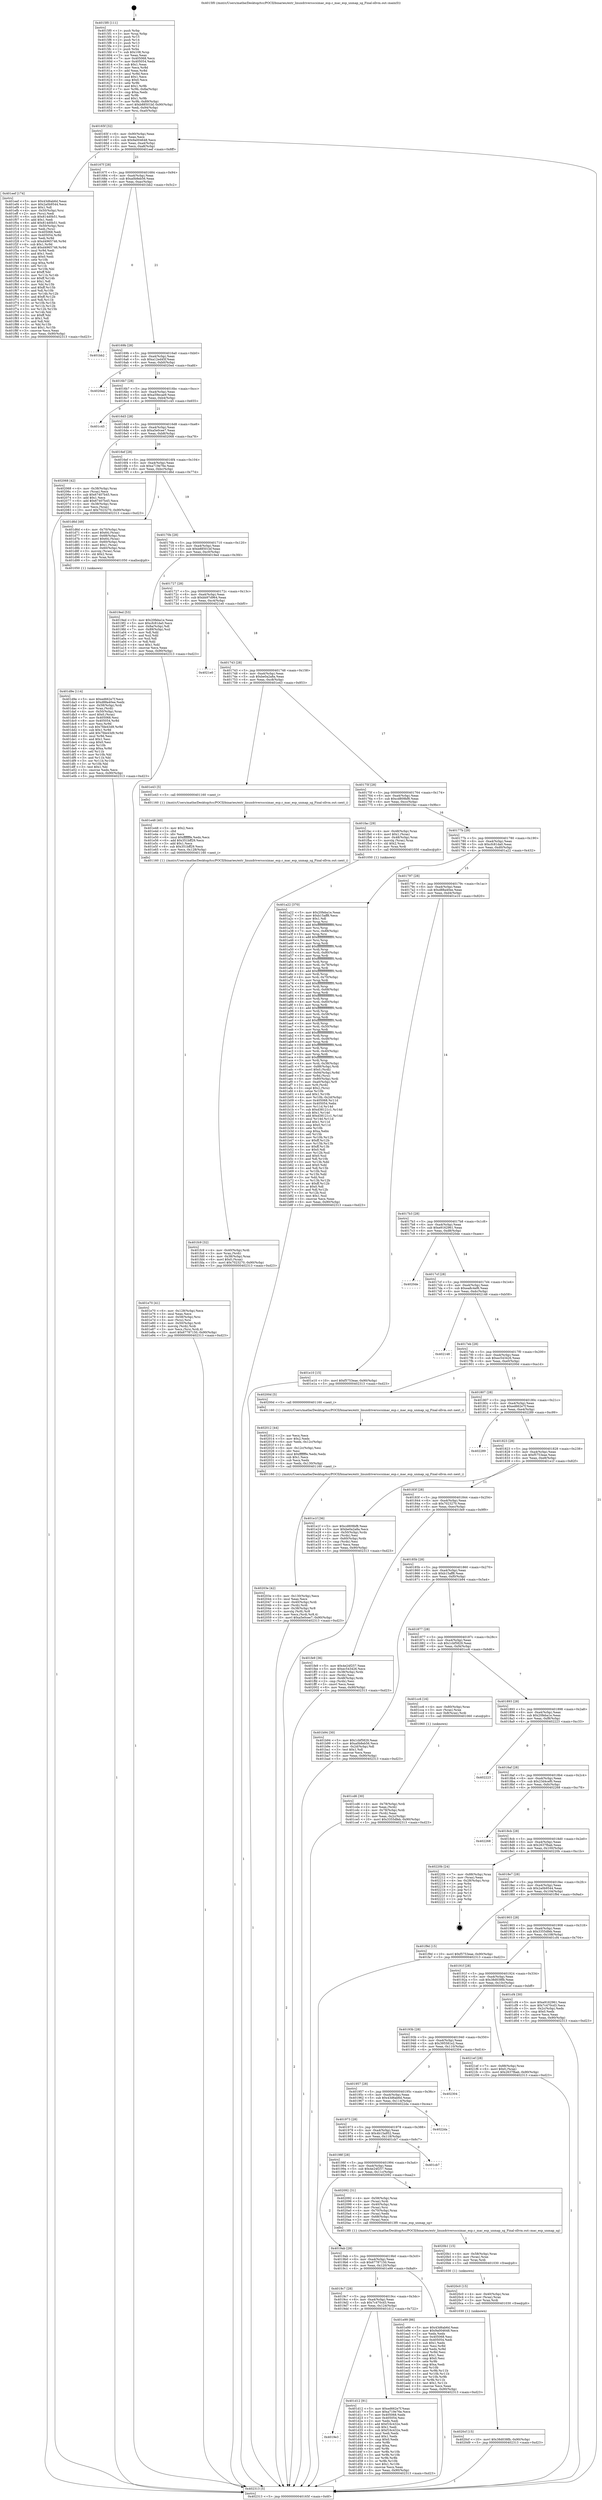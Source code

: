 digraph "0x4015f0" {
  label = "0x4015f0 (/mnt/c/Users/mathe/Desktop/tcc/POCII/binaries/extr_linuxdriversscsimac_esp.c_mac_esp_unmap_sg_Final-ollvm.out::main(0))"
  labelloc = "t"
  node[shape=record]

  Entry [label="",width=0.3,height=0.3,shape=circle,fillcolor=black,style=filled]
  "0x40165f" [label="{
     0x40165f [32]\l
     | [instrs]\l
     &nbsp;&nbsp;0x40165f \<+6\>: mov -0x90(%rbp),%eax\l
     &nbsp;&nbsp;0x401665 \<+2\>: mov %eax,%ecx\l
     &nbsp;&nbsp;0x401667 \<+6\>: sub $0x9a004648,%ecx\l
     &nbsp;&nbsp;0x40166d \<+6\>: mov %eax,-0xa4(%rbp)\l
     &nbsp;&nbsp;0x401673 \<+6\>: mov %ecx,-0xa8(%rbp)\l
     &nbsp;&nbsp;0x401679 \<+6\>: je 0000000000401eef \<main+0x8ff\>\l
  }"]
  "0x401eef" [label="{
     0x401eef [174]\l
     | [instrs]\l
     &nbsp;&nbsp;0x401eef \<+5\>: mov $0x43d6ab6d,%eax\l
     &nbsp;&nbsp;0x401ef4 \<+5\>: mov $0x2a0b9544,%ecx\l
     &nbsp;&nbsp;0x401ef9 \<+2\>: mov $0x1,%dl\l
     &nbsp;&nbsp;0x401efb \<+4\>: mov -0x50(%rbp),%rsi\l
     &nbsp;&nbsp;0x401eff \<+2\>: mov (%rsi),%edi\l
     &nbsp;&nbsp;0x401f01 \<+6\>: sub $0x814d0b51,%edi\l
     &nbsp;&nbsp;0x401f07 \<+3\>: add $0x1,%edi\l
     &nbsp;&nbsp;0x401f0a \<+6\>: add $0x814d0b51,%edi\l
     &nbsp;&nbsp;0x401f10 \<+4\>: mov -0x50(%rbp),%rsi\l
     &nbsp;&nbsp;0x401f14 \<+2\>: mov %edi,(%rsi)\l
     &nbsp;&nbsp;0x401f16 \<+7\>: mov 0x405068,%edi\l
     &nbsp;&nbsp;0x401f1d \<+8\>: mov 0x405054,%r8d\l
     &nbsp;&nbsp;0x401f25 \<+3\>: mov %edi,%r9d\l
     &nbsp;&nbsp;0x401f28 \<+7\>: sub $0xd4965746,%r9d\l
     &nbsp;&nbsp;0x401f2f \<+4\>: sub $0x1,%r9d\l
     &nbsp;&nbsp;0x401f33 \<+7\>: add $0xd4965746,%r9d\l
     &nbsp;&nbsp;0x401f3a \<+4\>: imul %r9d,%edi\l
     &nbsp;&nbsp;0x401f3e \<+3\>: and $0x1,%edi\l
     &nbsp;&nbsp;0x401f41 \<+3\>: cmp $0x0,%edi\l
     &nbsp;&nbsp;0x401f44 \<+4\>: sete %r10b\l
     &nbsp;&nbsp;0x401f48 \<+4\>: cmp $0xa,%r8d\l
     &nbsp;&nbsp;0x401f4c \<+4\>: setl %r11b\l
     &nbsp;&nbsp;0x401f50 \<+3\>: mov %r10b,%bl\l
     &nbsp;&nbsp;0x401f53 \<+3\>: xor $0xff,%bl\l
     &nbsp;&nbsp;0x401f56 \<+3\>: mov %r11b,%r14b\l
     &nbsp;&nbsp;0x401f59 \<+4\>: xor $0xff,%r14b\l
     &nbsp;&nbsp;0x401f5d \<+3\>: xor $0x1,%dl\l
     &nbsp;&nbsp;0x401f60 \<+3\>: mov %bl,%r15b\l
     &nbsp;&nbsp;0x401f63 \<+4\>: and $0xff,%r15b\l
     &nbsp;&nbsp;0x401f67 \<+3\>: and %dl,%r10b\l
     &nbsp;&nbsp;0x401f6a \<+3\>: mov %r14b,%r12b\l
     &nbsp;&nbsp;0x401f6d \<+4\>: and $0xff,%r12b\l
     &nbsp;&nbsp;0x401f71 \<+3\>: and %dl,%r11b\l
     &nbsp;&nbsp;0x401f74 \<+3\>: or %r10b,%r15b\l
     &nbsp;&nbsp;0x401f77 \<+3\>: or %r11b,%r12b\l
     &nbsp;&nbsp;0x401f7a \<+3\>: xor %r12b,%r15b\l
     &nbsp;&nbsp;0x401f7d \<+3\>: or %r14b,%bl\l
     &nbsp;&nbsp;0x401f80 \<+3\>: xor $0xff,%bl\l
     &nbsp;&nbsp;0x401f83 \<+3\>: or $0x1,%dl\l
     &nbsp;&nbsp;0x401f86 \<+2\>: and %dl,%bl\l
     &nbsp;&nbsp;0x401f88 \<+3\>: or %bl,%r15b\l
     &nbsp;&nbsp;0x401f8b \<+4\>: test $0x1,%r15b\l
     &nbsp;&nbsp;0x401f8f \<+3\>: cmovne %ecx,%eax\l
     &nbsp;&nbsp;0x401f92 \<+6\>: mov %eax,-0x90(%rbp)\l
     &nbsp;&nbsp;0x401f98 \<+5\>: jmp 0000000000402313 \<main+0xd23\>\l
  }"]
  "0x40167f" [label="{
     0x40167f [28]\l
     | [instrs]\l
     &nbsp;&nbsp;0x40167f \<+5\>: jmp 0000000000401684 \<main+0x94\>\l
     &nbsp;&nbsp;0x401684 \<+6\>: mov -0xa4(%rbp),%eax\l
     &nbsp;&nbsp;0x40168a \<+5\>: sub $0xa0b8eb56,%eax\l
     &nbsp;&nbsp;0x40168f \<+6\>: mov %eax,-0xac(%rbp)\l
     &nbsp;&nbsp;0x401695 \<+6\>: je 0000000000401bb2 \<main+0x5c2\>\l
  }"]
  Exit [label="",width=0.3,height=0.3,shape=circle,fillcolor=black,style=filled,peripheries=2]
  "0x401bb2" [label="{
     0x401bb2\l
  }", style=dashed]
  "0x40169b" [label="{
     0x40169b [28]\l
     | [instrs]\l
     &nbsp;&nbsp;0x40169b \<+5\>: jmp 00000000004016a0 \<main+0xb0\>\l
     &nbsp;&nbsp;0x4016a0 \<+6\>: mov -0xa4(%rbp),%eax\l
     &nbsp;&nbsp;0x4016a6 \<+5\>: sub $0xa12ed45f,%eax\l
     &nbsp;&nbsp;0x4016ab \<+6\>: mov %eax,-0xb0(%rbp)\l
     &nbsp;&nbsp;0x4016b1 \<+6\>: je 00000000004020ed \<main+0xafd\>\l
  }"]
  "0x4020cf" [label="{
     0x4020cf [15]\l
     | [instrs]\l
     &nbsp;&nbsp;0x4020cf \<+10\>: movl $0x38d038fb,-0x90(%rbp)\l
     &nbsp;&nbsp;0x4020d9 \<+5\>: jmp 0000000000402313 \<main+0xd23\>\l
  }"]
  "0x4020ed" [label="{
     0x4020ed\l
  }", style=dashed]
  "0x4016b7" [label="{
     0x4016b7 [28]\l
     | [instrs]\l
     &nbsp;&nbsp;0x4016b7 \<+5\>: jmp 00000000004016bc \<main+0xcc\>\l
     &nbsp;&nbsp;0x4016bc \<+6\>: mov -0xa4(%rbp),%eax\l
     &nbsp;&nbsp;0x4016c2 \<+5\>: sub $0xa59ecae9,%eax\l
     &nbsp;&nbsp;0x4016c7 \<+6\>: mov %eax,-0xb4(%rbp)\l
     &nbsp;&nbsp;0x4016cd \<+6\>: je 0000000000401c45 \<main+0x655\>\l
  }"]
  "0x4020c0" [label="{
     0x4020c0 [15]\l
     | [instrs]\l
     &nbsp;&nbsp;0x4020c0 \<+4\>: mov -0x40(%rbp),%rax\l
     &nbsp;&nbsp;0x4020c4 \<+3\>: mov (%rax),%rax\l
     &nbsp;&nbsp;0x4020c7 \<+3\>: mov %rax,%rdi\l
     &nbsp;&nbsp;0x4020ca \<+5\>: call 0000000000401030 \<free@plt\>\l
     | [calls]\l
     &nbsp;&nbsp;0x401030 \{1\} (unknown)\l
  }"]
  "0x401c45" [label="{
     0x401c45\l
  }", style=dashed]
  "0x4016d3" [label="{
     0x4016d3 [28]\l
     | [instrs]\l
     &nbsp;&nbsp;0x4016d3 \<+5\>: jmp 00000000004016d8 \<main+0xe8\>\l
     &nbsp;&nbsp;0x4016d8 \<+6\>: mov -0xa4(%rbp),%eax\l
     &nbsp;&nbsp;0x4016de \<+5\>: sub $0xa5e0cee7,%eax\l
     &nbsp;&nbsp;0x4016e3 \<+6\>: mov %eax,-0xb8(%rbp)\l
     &nbsp;&nbsp;0x4016e9 \<+6\>: je 0000000000402068 \<main+0xa78\>\l
  }"]
  "0x4020b1" [label="{
     0x4020b1 [15]\l
     | [instrs]\l
     &nbsp;&nbsp;0x4020b1 \<+4\>: mov -0x58(%rbp),%rax\l
     &nbsp;&nbsp;0x4020b5 \<+3\>: mov (%rax),%rax\l
     &nbsp;&nbsp;0x4020b8 \<+3\>: mov %rax,%rdi\l
     &nbsp;&nbsp;0x4020bb \<+5\>: call 0000000000401030 \<free@plt\>\l
     | [calls]\l
     &nbsp;&nbsp;0x401030 \{1\} (unknown)\l
  }"]
  "0x402068" [label="{
     0x402068 [42]\l
     | [instrs]\l
     &nbsp;&nbsp;0x402068 \<+4\>: mov -0x38(%rbp),%rax\l
     &nbsp;&nbsp;0x40206c \<+2\>: mov (%rax),%ecx\l
     &nbsp;&nbsp;0x40206e \<+6\>: sub $0x67407b45,%ecx\l
     &nbsp;&nbsp;0x402074 \<+3\>: add $0x1,%ecx\l
     &nbsp;&nbsp;0x402077 \<+6\>: add $0x67407b45,%ecx\l
     &nbsp;&nbsp;0x40207d \<+4\>: mov -0x38(%rbp),%rax\l
     &nbsp;&nbsp;0x402081 \<+2\>: mov %ecx,(%rax)\l
     &nbsp;&nbsp;0x402083 \<+10\>: movl $0x7023270,-0x90(%rbp)\l
     &nbsp;&nbsp;0x40208d \<+5\>: jmp 0000000000402313 \<main+0xd23\>\l
  }"]
  "0x4016ef" [label="{
     0x4016ef [28]\l
     | [instrs]\l
     &nbsp;&nbsp;0x4016ef \<+5\>: jmp 00000000004016f4 \<main+0x104\>\l
     &nbsp;&nbsp;0x4016f4 \<+6\>: mov -0xa4(%rbp),%eax\l
     &nbsp;&nbsp;0x4016fa \<+5\>: sub $0xa719e76e,%eax\l
     &nbsp;&nbsp;0x4016ff \<+6\>: mov %eax,-0xbc(%rbp)\l
     &nbsp;&nbsp;0x401705 \<+6\>: je 0000000000401d6d \<main+0x77d\>\l
  }"]
  "0x40203e" [label="{
     0x40203e [42]\l
     | [instrs]\l
     &nbsp;&nbsp;0x40203e \<+6\>: mov -0x130(%rbp),%ecx\l
     &nbsp;&nbsp;0x402044 \<+3\>: imul %eax,%ecx\l
     &nbsp;&nbsp;0x402047 \<+4\>: mov -0x40(%rbp),%rdi\l
     &nbsp;&nbsp;0x40204b \<+3\>: mov (%rdi),%rdi\l
     &nbsp;&nbsp;0x40204e \<+4\>: mov -0x38(%rbp),%r8\l
     &nbsp;&nbsp;0x402052 \<+3\>: movslq (%r8),%r8\l
     &nbsp;&nbsp;0x402055 \<+4\>: mov %ecx,(%rdi,%r8,4)\l
     &nbsp;&nbsp;0x402059 \<+10\>: movl $0xa5e0cee7,-0x90(%rbp)\l
     &nbsp;&nbsp;0x402063 \<+5\>: jmp 0000000000402313 \<main+0xd23\>\l
  }"]
  "0x401d6d" [label="{
     0x401d6d [49]\l
     | [instrs]\l
     &nbsp;&nbsp;0x401d6d \<+4\>: mov -0x70(%rbp),%rax\l
     &nbsp;&nbsp;0x401d71 \<+6\>: movl $0x64,(%rax)\l
     &nbsp;&nbsp;0x401d77 \<+4\>: mov -0x68(%rbp),%rax\l
     &nbsp;&nbsp;0x401d7b \<+6\>: movl $0x64,(%rax)\l
     &nbsp;&nbsp;0x401d81 \<+4\>: mov -0x60(%rbp),%rax\l
     &nbsp;&nbsp;0x401d85 \<+6\>: movl $0x1,(%rax)\l
     &nbsp;&nbsp;0x401d8b \<+4\>: mov -0x60(%rbp),%rax\l
     &nbsp;&nbsp;0x401d8f \<+3\>: movslq (%rax),%rax\l
     &nbsp;&nbsp;0x401d92 \<+4\>: shl $0x2,%rax\l
     &nbsp;&nbsp;0x401d96 \<+3\>: mov %rax,%rdi\l
     &nbsp;&nbsp;0x401d99 \<+5\>: call 0000000000401050 \<malloc@plt\>\l
     | [calls]\l
     &nbsp;&nbsp;0x401050 \{1\} (unknown)\l
  }"]
  "0x40170b" [label="{
     0x40170b [28]\l
     | [instrs]\l
     &nbsp;&nbsp;0x40170b \<+5\>: jmp 0000000000401710 \<main+0x120\>\l
     &nbsp;&nbsp;0x401710 \<+6\>: mov -0xa4(%rbp),%eax\l
     &nbsp;&nbsp;0x401716 \<+5\>: sub $0xb88501bf,%eax\l
     &nbsp;&nbsp;0x40171b \<+6\>: mov %eax,-0xc0(%rbp)\l
     &nbsp;&nbsp;0x401721 \<+6\>: je 00000000004019ed \<main+0x3fd\>\l
  }"]
  "0x402012" [label="{
     0x402012 [44]\l
     | [instrs]\l
     &nbsp;&nbsp;0x402012 \<+2\>: xor %ecx,%ecx\l
     &nbsp;&nbsp;0x402014 \<+5\>: mov $0x2,%edx\l
     &nbsp;&nbsp;0x402019 \<+6\>: mov %edx,-0x12c(%rbp)\l
     &nbsp;&nbsp;0x40201f \<+1\>: cltd\l
     &nbsp;&nbsp;0x402020 \<+6\>: mov -0x12c(%rbp),%esi\l
     &nbsp;&nbsp;0x402026 \<+2\>: idiv %esi\l
     &nbsp;&nbsp;0x402028 \<+6\>: imul $0xfffffffe,%edx,%edx\l
     &nbsp;&nbsp;0x40202e \<+3\>: sub $0x1,%ecx\l
     &nbsp;&nbsp;0x402031 \<+2\>: sub %ecx,%edx\l
     &nbsp;&nbsp;0x402033 \<+6\>: mov %edx,-0x130(%rbp)\l
     &nbsp;&nbsp;0x402039 \<+5\>: call 0000000000401160 \<next_i\>\l
     | [calls]\l
     &nbsp;&nbsp;0x401160 \{1\} (/mnt/c/Users/mathe/Desktop/tcc/POCII/binaries/extr_linuxdriversscsimac_esp.c_mac_esp_unmap_sg_Final-ollvm.out::next_i)\l
  }"]
  "0x4019ed" [label="{
     0x4019ed [53]\l
     | [instrs]\l
     &nbsp;&nbsp;0x4019ed \<+5\>: mov $0x20feba1e,%eax\l
     &nbsp;&nbsp;0x4019f2 \<+5\>: mov $0xcfc81da0,%ecx\l
     &nbsp;&nbsp;0x4019f7 \<+6\>: mov -0x8a(%rbp),%dl\l
     &nbsp;&nbsp;0x4019fd \<+7\>: mov -0x89(%rbp),%sil\l
     &nbsp;&nbsp;0x401a04 \<+3\>: mov %dl,%dil\l
     &nbsp;&nbsp;0x401a07 \<+3\>: and %sil,%dil\l
     &nbsp;&nbsp;0x401a0a \<+3\>: xor %sil,%dl\l
     &nbsp;&nbsp;0x401a0d \<+3\>: or %dl,%dil\l
     &nbsp;&nbsp;0x401a10 \<+4\>: test $0x1,%dil\l
     &nbsp;&nbsp;0x401a14 \<+3\>: cmovne %ecx,%eax\l
     &nbsp;&nbsp;0x401a17 \<+6\>: mov %eax,-0x90(%rbp)\l
     &nbsp;&nbsp;0x401a1d \<+5\>: jmp 0000000000402313 \<main+0xd23\>\l
  }"]
  "0x401727" [label="{
     0x401727 [28]\l
     | [instrs]\l
     &nbsp;&nbsp;0x401727 \<+5\>: jmp 000000000040172c \<main+0x13c\>\l
     &nbsp;&nbsp;0x40172c \<+6\>: mov -0xa4(%rbp),%eax\l
     &nbsp;&nbsp;0x401732 \<+5\>: sub $0xbb97d964,%eax\l
     &nbsp;&nbsp;0x401737 \<+6\>: mov %eax,-0xc4(%rbp)\l
     &nbsp;&nbsp;0x40173d \<+6\>: je 00000000004021e0 \<main+0xbf0\>\l
  }"]
  "0x402313" [label="{
     0x402313 [5]\l
     | [instrs]\l
     &nbsp;&nbsp;0x402313 \<+5\>: jmp 000000000040165f \<main+0x6f\>\l
  }"]
  "0x4015f0" [label="{
     0x4015f0 [111]\l
     | [instrs]\l
     &nbsp;&nbsp;0x4015f0 \<+1\>: push %rbp\l
     &nbsp;&nbsp;0x4015f1 \<+3\>: mov %rsp,%rbp\l
     &nbsp;&nbsp;0x4015f4 \<+2\>: push %r15\l
     &nbsp;&nbsp;0x4015f6 \<+2\>: push %r14\l
     &nbsp;&nbsp;0x4015f8 \<+2\>: push %r13\l
     &nbsp;&nbsp;0x4015fa \<+2\>: push %r12\l
     &nbsp;&nbsp;0x4015fc \<+1\>: push %rbx\l
     &nbsp;&nbsp;0x4015fd \<+7\>: sub $0x108,%rsp\l
     &nbsp;&nbsp;0x401604 \<+2\>: xor %eax,%eax\l
     &nbsp;&nbsp;0x401606 \<+7\>: mov 0x405068,%ecx\l
     &nbsp;&nbsp;0x40160d \<+7\>: mov 0x405054,%edx\l
     &nbsp;&nbsp;0x401614 \<+3\>: sub $0x1,%eax\l
     &nbsp;&nbsp;0x401617 \<+3\>: mov %ecx,%r8d\l
     &nbsp;&nbsp;0x40161a \<+3\>: add %eax,%r8d\l
     &nbsp;&nbsp;0x40161d \<+4\>: imul %r8d,%ecx\l
     &nbsp;&nbsp;0x401621 \<+3\>: and $0x1,%ecx\l
     &nbsp;&nbsp;0x401624 \<+3\>: cmp $0x0,%ecx\l
     &nbsp;&nbsp;0x401627 \<+4\>: sete %r9b\l
     &nbsp;&nbsp;0x40162b \<+4\>: and $0x1,%r9b\l
     &nbsp;&nbsp;0x40162f \<+7\>: mov %r9b,-0x8a(%rbp)\l
     &nbsp;&nbsp;0x401636 \<+3\>: cmp $0xa,%edx\l
     &nbsp;&nbsp;0x401639 \<+4\>: setl %r9b\l
     &nbsp;&nbsp;0x40163d \<+4\>: and $0x1,%r9b\l
     &nbsp;&nbsp;0x401641 \<+7\>: mov %r9b,-0x89(%rbp)\l
     &nbsp;&nbsp;0x401648 \<+10\>: movl $0xb88501bf,-0x90(%rbp)\l
     &nbsp;&nbsp;0x401652 \<+6\>: mov %edi,-0x94(%rbp)\l
     &nbsp;&nbsp;0x401658 \<+7\>: mov %rsi,-0xa0(%rbp)\l
  }"]
  "0x401fc9" [label="{
     0x401fc9 [32]\l
     | [instrs]\l
     &nbsp;&nbsp;0x401fc9 \<+4\>: mov -0x40(%rbp),%rdi\l
     &nbsp;&nbsp;0x401fcd \<+3\>: mov %rax,(%rdi)\l
     &nbsp;&nbsp;0x401fd0 \<+4\>: mov -0x38(%rbp),%rax\l
     &nbsp;&nbsp;0x401fd4 \<+6\>: movl $0x0,(%rax)\l
     &nbsp;&nbsp;0x401fda \<+10\>: movl $0x7023270,-0x90(%rbp)\l
     &nbsp;&nbsp;0x401fe4 \<+5\>: jmp 0000000000402313 \<main+0xd23\>\l
  }"]
  "0x4021e0" [label="{
     0x4021e0\l
  }", style=dashed]
  "0x401743" [label="{
     0x401743 [28]\l
     | [instrs]\l
     &nbsp;&nbsp;0x401743 \<+5\>: jmp 0000000000401748 \<main+0x158\>\l
     &nbsp;&nbsp;0x401748 \<+6\>: mov -0xa4(%rbp),%eax\l
     &nbsp;&nbsp;0x40174e \<+5\>: sub $0xbe0a2a8a,%eax\l
     &nbsp;&nbsp;0x401753 \<+6\>: mov %eax,-0xc8(%rbp)\l
     &nbsp;&nbsp;0x401759 \<+6\>: je 0000000000401e43 \<main+0x853\>\l
  }"]
  "0x401e70" [label="{
     0x401e70 [41]\l
     | [instrs]\l
     &nbsp;&nbsp;0x401e70 \<+6\>: mov -0x128(%rbp),%ecx\l
     &nbsp;&nbsp;0x401e76 \<+3\>: imul %eax,%ecx\l
     &nbsp;&nbsp;0x401e79 \<+4\>: mov -0x58(%rbp),%rsi\l
     &nbsp;&nbsp;0x401e7d \<+3\>: mov (%rsi),%rsi\l
     &nbsp;&nbsp;0x401e80 \<+4\>: mov -0x50(%rbp),%rdi\l
     &nbsp;&nbsp;0x401e84 \<+3\>: movslq (%rdi),%rdi\l
     &nbsp;&nbsp;0x401e87 \<+3\>: mov %ecx,(%rsi,%rdi,4)\l
     &nbsp;&nbsp;0x401e8a \<+10\>: movl $0x67787150,-0x90(%rbp)\l
     &nbsp;&nbsp;0x401e94 \<+5\>: jmp 0000000000402313 \<main+0xd23\>\l
  }"]
  "0x401e43" [label="{
     0x401e43 [5]\l
     | [instrs]\l
     &nbsp;&nbsp;0x401e43 \<+5\>: call 0000000000401160 \<next_i\>\l
     | [calls]\l
     &nbsp;&nbsp;0x401160 \{1\} (/mnt/c/Users/mathe/Desktop/tcc/POCII/binaries/extr_linuxdriversscsimac_esp.c_mac_esp_unmap_sg_Final-ollvm.out::next_i)\l
  }"]
  "0x40175f" [label="{
     0x40175f [28]\l
     | [instrs]\l
     &nbsp;&nbsp;0x40175f \<+5\>: jmp 0000000000401764 \<main+0x174\>\l
     &nbsp;&nbsp;0x401764 \<+6\>: mov -0xa4(%rbp),%eax\l
     &nbsp;&nbsp;0x40176a \<+5\>: sub $0xcd809bf8,%eax\l
     &nbsp;&nbsp;0x40176f \<+6\>: mov %eax,-0xcc(%rbp)\l
     &nbsp;&nbsp;0x401775 \<+6\>: je 0000000000401fac \<main+0x9bc\>\l
  }"]
  "0x401e48" [label="{
     0x401e48 [40]\l
     | [instrs]\l
     &nbsp;&nbsp;0x401e48 \<+5\>: mov $0x2,%ecx\l
     &nbsp;&nbsp;0x401e4d \<+1\>: cltd\l
     &nbsp;&nbsp;0x401e4e \<+2\>: idiv %ecx\l
     &nbsp;&nbsp;0x401e50 \<+6\>: imul $0xfffffffe,%edx,%ecx\l
     &nbsp;&nbsp;0x401e56 \<+6\>: add $0x351bff29,%ecx\l
     &nbsp;&nbsp;0x401e5c \<+3\>: add $0x1,%ecx\l
     &nbsp;&nbsp;0x401e5f \<+6\>: sub $0x351bff29,%ecx\l
     &nbsp;&nbsp;0x401e65 \<+6\>: mov %ecx,-0x128(%rbp)\l
     &nbsp;&nbsp;0x401e6b \<+5\>: call 0000000000401160 \<next_i\>\l
     | [calls]\l
     &nbsp;&nbsp;0x401160 \{1\} (/mnt/c/Users/mathe/Desktop/tcc/POCII/binaries/extr_linuxdriversscsimac_esp.c_mac_esp_unmap_sg_Final-ollvm.out::next_i)\l
  }"]
  "0x401fac" [label="{
     0x401fac [29]\l
     | [instrs]\l
     &nbsp;&nbsp;0x401fac \<+4\>: mov -0x48(%rbp),%rax\l
     &nbsp;&nbsp;0x401fb0 \<+6\>: movl $0x1,(%rax)\l
     &nbsp;&nbsp;0x401fb6 \<+4\>: mov -0x48(%rbp),%rax\l
     &nbsp;&nbsp;0x401fba \<+3\>: movslq (%rax),%rax\l
     &nbsp;&nbsp;0x401fbd \<+4\>: shl $0x2,%rax\l
     &nbsp;&nbsp;0x401fc1 \<+3\>: mov %rax,%rdi\l
     &nbsp;&nbsp;0x401fc4 \<+5\>: call 0000000000401050 \<malloc@plt\>\l
     | [calls]\l
     &nbsp;&nbsp;0x401050 \{1\} (unknown)\l
  }"]
  "0x40177b" [label="{
     0x40177b [28]\l
     | [instrs]\l
     &nbsp;&nbsp;0x40177b \<+5\>: jmp 0000000000401780 \<main+0x190\>\l
     &nbsp;&nbsp;0x401780 \<+6\>: mov -0xa4(%rbp),%eax\l
     &nbsp;&nbsp;0x401786 \<+5\>: sub $0xcfc81da0,%eax\l
     &nbsp;&nbsp;0x40178b \<+6\>: mov %eax,-0xd0(%rbp)\l
     &nbsp;&nbsp;0x401791 \<+6\>: je 0000000000401a22 \<main+0x432\>\l
  }"]
  "0x401d9e" [label="{
     0x401d9e [114]\l
     | [instrs]\l
     &nbsp;&nbsp;0x401d9e \<+5\>: mov $0xed662e7f,%ecx\l
     &nbsp;&nbsp;0x401da3 \<+5\>: mov $0xd88a40ee,%edx\l
     &nbsp;&nbsp;0x401da8 \<+4\>: mov -0x58(%rbp),%rdi\l
     &nbsp;&nbsp;0x401dac \<+3\>: mov %rax,(%rdi)\l
     &nbsp;&nbsp;0x401daf \<+4\>: mov -0x50(%rbp),%rax\l
     &nbsp;&nbsp;0x401db3 \<+6\>: movl $0x0,(%rax)\l
     &nbsp;&nbsp;0x401db9 \<+7\>: mov 0x405068,%esi\l
     &nbsp;&nbsp;0x401dc0 \<+8\>: mov 0x405054,%r8d\l
     &nbsp;&nbsp;0x401dc8 \<+3\>: mov %esi,%r9d\l
     &nbsp;&nbsp;0x401dcb \<+7\>: sub $0x7fde43d9,%r9d\l
     &nbsp;&nbsp;0x401dd2 \<+4\>: sub $0x1,%r9d\l
     &nbsp;&nbsp;0x401dd6 \<+7\>: add $0x7fde43d9,%r9d\l
     &nbsp;&nbsp;0x401ddd \<+4\>: imul %r9d,%esi\l
     &nbsp;&nbsp;0x401de1 \<+3\>: and $0x1,%esi\l
     &nbsp;&nbsp;0x401de4 \<+3\>: cmp $0x0,%esi\l
     &nbsp;&nbsp;0x401de7 \<+4\>: sete %r10b\l
     &nbsp;&nbsp;0x401deb \<+4\>: cmp $0xa,%r8d\l
     &nbsp;&nbsp;0x401def \<+4\>: setl %r11b\l
     &nbsp;&nbsp;0x401df3 \<+3\>: mov %r10b,%bl\l
     &nbsp;&nbsp;0x401df6 \<+3\>: and %r11b,%bl\l
     &nbsp;&nbsp;0x401df9 \<+3\>: xor %r11b,%r10b\l
     &nbsp;&nbsp;0x401dfc \<+3\>: or %r10b,%bl\l
     &nbsp;&nbsp;0x401dff \<+3\>: test $0x1,%bl\l
     &nbsp;&nbsp;0x401e02 \<+3\>: cmovne %edx,%ecx\l
     &nbsp;&nbsp;0x401e05 \<+6\>: mov %ecx,-0x90(%rbp)\l
     &nbsp;&nbsp;0x401e0b \<+5\>: jmp 0000000000402313 \<main+0xd23\>\l
  }"]
  "0x401a22" [label="{
     0x401a22 [370]\l
     | [instrs]\l
     &nbsp;&nbsp;0x401a22 \<+5\>: mov $0x20feba1e,%eax\l
     &nbsp;&nbsp;0x401a27 \<+5\>: mov $0xb15aff8,%ecx\l
     &nbsp;&nbsp;0x401a2c \<+2\>: mov $0x1,%dl\l
     &nbsp;&nbsp;0x401a2e \<+3\>: mov %rsp,%rsi\l
     &nbsp;&nbsp;0x401a31 \<+4\>: add $0xfffffffffffffff0,%rsi\l
     &nbsp;&nbsp;0x401a35 \<+3\>: mov %rsi,%rsp\l
     &nbsp;&nbsp;0x401a38 \<+7\>: mov %rsi,-0x88(%rbp)\l
     &nbsp;&nbsp;0x401a3f \<+3\>: mov %rsp,%rsi\l
     &nbsp;&nbsp;0x401a42 \<+4\>: add $0xfffffffffffffff0,%rsi\l
     &nbsp;&nbsp;0x401a46 \<+3\>: mov %rsi,%rsp\l
     &nbsp;&nbsp;0x401a49 \<+3\>: mov %rsp,%rdi\l
     &nbsp;&nbsp;0x401a4c \<+4\>: add $0xfffffffffffffff0,%rdi\l
     &nbsp;&nbsp;0x401a50 \<+3\>: mov %rdi,%rsp\l
     &nbsp;&nbsp;0x401a53 \<+4\>: mov %rdi,-0x80(%rbp)\l
     &nbsp;&nbsp;0x401a57 \<+3\>: mov %rsp,%rdi\l
     &nbsp;&nbsp;0x401a5a \<+4\>: add $0xfffffffffffffff0,%rdi\l
     &nbsp;&nbsp;0x401a5e \<+3\>: mov %rdi,%rsp\l
     &nbsp;&nbsp;0x401a61 \<+4\>: mov %rdi,-0x78(%rbp)\l
     &nbsp;&nbsp;0x401a65 \<+3\>: mov %rsp,%rdi\l
     &nbsp;&nbsp;0x401a68 \<+4\>: add $0xfffffffffffffff0,%rdi\l
     &nbsp;&nbsp;0x401a6c \<+3\>: mov %rdi,%rsp\l
     &nbsp;&nbsp;0x401a6f \<+4\>: mov %rdi,-0x70(%rbp)\l
     &nbsp;&nbsp;0x401a73 \<+3\>: mov %rsp,%rdi\l
     &nbsp;&nbsp;0x401a76 \<+4\>: add $0xfffffffffffffff0,%rdi\l
     &nbsp;&nbsp;0x401a7a \<+3\>: mov %rdi,%rsp\l
     &nbsp;&nbsp;0x401a7d \<+4\>: mov %rdi,-0x68(%rbp)\l
     &nbsp;&nbsp;0x401a81 \<+3\>: mov %rsp,%rdi\l
     &nbsp;&nbsp;0x401a84 \<+4\>: add $0xfffffffffffffff0,%rdi\l
     &nbsp;&nbsp;0x401a88 \<+3\>: mov %rdi,%rsp\l
     &nbsp;&nbsp;0x401a8b \<+4\>: mov %rdi,-0x60(%rbp)\l
     &nbsp;&nbsp;0x401a8f \<+3\>: mov %rsp,%rdi\l
     &nbsp;&nbsp;0x401a92 \<+4\>: add $0xfffffffffffffff0,%rdi\l
     &nbsp;&nbsp;0x401a96 \<+3\>: mov %rdi,%rsp\l
     &nbsp;&nbsp;0x401a99 \<+4\>: mov %rdi,-0x58(%rbp)\l
     &nbsp;&nbsp;0x401a9d \<+3\>: mov %rsp,%rdi\l
     &nbsp;&nbsp;0x401aa0 \<+4\>: add $0xfffffffffffffff0,%rdi\l
     &nbsp;&nbsp;0x401aa4 \<+3\>: mov %rdi,%rsp\l
     &nbsp;&nbsp;0x401aa7 \<+4\>: mov %rdi,-0x50(%rbp)\l
     &nbsp;&nbsp;0x401aab \<+3\>: mov %rsp,%rdi\l
     &nbsp;&nbsp;0x401aae \<+4\>: add $0xfffffffffffffff0,%rdi\l
     &nbsp;&nbsp;0x401ab2 \<+3\>: mov %rdi,%rsp\l
     &nbsp;&nbsp;0x401ab5 \<+4\>: mov %rdi,-0x48(%rbp)\l
     &nbsp;&nbsp;0x401ab9 \<+3\>: mov %rsp,%rdi\l
     &nbsp;&nbsp;0x401abc \<+4\>: add $0xfffffffffffffff0,%rdi\l
     &nbsp;&nbsp;0x401ac0 \<+3\>: mov %rdi,%rsp\l
     &nbsp;&nbsp;0x401ac3 \<+4\>: mov %rdi,-0x40(%rbp)\l
     &nbsp;&nbsp;0x401ac7 \<+3\>: mov %rsp,%rdi\l
     &nbsp;&nbsp;0x401aca \<+4\>: add $0xfffffffffffffff0,%rdi\l
     &nbsp;&nbsp;0x401ace \<+3\>: mov %rdi,%rsp\l
     &nbsp;&nbsp;0x401ad1 \<+4\>: mov %rdi,-0x38(%rbp)\l
     &nbsp;&nbsp;0x401ad5 \<+7\>: mov -0x88(%rbp),%rdi\l
     &nbsp;&nbsp;0x401adc \<+6\>: movl $0x0,(%rdi)\l
     &nbsp;&nbsp;0x401ae2 \<+7\>: mov -0x94(%rbp),%r8d\l
     &nbsp;&nbsp;0x401ae9 \<+3\>: mov %r8d,(%rsi)\l
     &nbsp;&nbsp;0x401aec \<+4\>: mov -0x80(%rbp),%rdi\l
     &nbsp;&nbsp;0x401af0 \<+7\>: mov -0xa0(%rbp),%r9\l
     &nbsp;&nbsp;0x401af7 \<+3\>: mov %r9,(%rdi)\l
     &nbsp;&nbsp;0x401afa \<+3\>: cmpl $0x2,(%rsi)\l
     &nbsp;&nbsp;0x401afd \<+4\>: setne %r10b\l
     &nbsp;&nbsp;0x401b01 \<+4\>: and $0x1,%r10b\l
     &nbsp;&nbsp;0x401b05 \<+4\>: mov %r10b,-0x2d(%rbp)\l
     &nbsp;&nbsp;0x401b09 \<+8\>: mov 0x405068,%r11d\l
     &nbsp;&nbsp;0x401b11 \<+7\>: mov 0x405054,%ebx\l
     &nbsp;&nbsp;0x401b18 \<+3\>: mov %r11d,%r14d\l
     &nbsp;&nbsp;0x401b1b \<+7\>: sub $0xd38121c1,%r14d\l
     &nbsp;&nbsp;0x401b22 \<+4\>: sub $0x1,%r14d\l
     &nbsp;&nbsp;0x401b26 \<+7\>: add $0xd38121c1,%r14d\l
     &nbsp;&nbsp;0x401b2d \<+4\>: imul %r14d,%r11d\l
     &nbsp;&nbsp;0x401b31 \<+4\>: and $0x1,%r11d\l
     &nbsp;&nbsp;0x401b35 \<+4\>: cmp $0x0,%r11d\l
     &nbsp;&nbsp;0x401b39 \<+4\>: sete %r10b\l
     &nbsp;&nbsp;0x401b3d \<+3\>: cmp $0xa,%ebx\l
     &nbsp;&nbsp;0x401b40 \<+4\>: setl %r15b\l
     &nbsp;&nbsp;0x401b44 \<+3\>: mov %r10b,%r12b\l
     &nbsp;&nbsp;0x401b47 \<+4\>: xor $0xff,%r12b\l
     &nbsp;&nbsp;0x401b4b \<+3\>: mov %r15b,%r13b\l
     &nbsp;&nbsp;0x401b4e \<+4\>: xor $0xff,%r13b\l
     &nbsp;&nbsp;0x401b52 \<+3\>: xor $0x0,%dl\l
     &nbsp;&nbsp;0x401b55 \<+3\>: mov %r12b,%sil\l
     &nbsp;&nbsp;0x401b58 \<+4\>: and $0x0,%sil\l
     &nbsp;&nbsp;0x401b5c \<+3\>: and %dl,%r10b\l
     &nbsp;&nbsp;0x401b5f \<+3\>: mov %r13b,%dil\l
     &nbsp;&nbsp;0x401b62 \<+4\>: and $0x0,%dil\l
     &nbsp;&nbsp;0x401b66 \<+3\>: and %dl,%r15b\l
     &nbsp;&nbsp;0x401b69 \<+3\>: or %r10b,%sil\l
     &nbsp;&nbsp;0x401b6c \<+3\>: or %r15b,%dil\l
     &nbsp;&nbsp;0x401b6f \<+3\>: xor %dil,%sil\l
     &nbsp;&nbsp;0x401b72 \<+3\>: or %r13b,%r12b\l
     &nbsp;&nbsp;0x401b75 \<+4\>: xor $0xff,%r12b\l
     &nbsp;&nbsp;0x401b79 \<+3\>: or $0x0,%dl\l
     &nbsp;&nbsp;0x401b7c \<+3\>: and %dl,%r12b\l
     &nbsp;&nbsp;0x401b7f \<+3\>: or %r12b,%sil\l
     &nbsp;&nbsp;0x401b82 \<+4\>: test $0x1,%sil\l
     &nbsp;&nbsp;0x401b86 \<+3\>: cmovne %ecx,%eax\l
     &nbsp;&nbsp;0x401b89 \<+6\>: mov %eax,-0x90(%rbp)\l
     &nbsp;&nbsp;0x401b8f \<+5\>: jmp 0000000000402313 \<main+0xd23\>\l
  }"]
  "0x401797" [label="{
     0x401797 [28]\l
     | [instrs]\l
     &nbsp;&nbsp;0x401797 \<+5\>: jmp 000000000040179c \<main+0x1ac\>\l
     &nbsp;&nbsp;0x40179c \<+6\>: mov -0xa4(%rbp),%eax\l
     &nbsp;&nbsp;0x4017a2 \<+5\>: sub $0xd88a40ee,%eax\l
     &nbsp;&nbsp;0x4017a7 \<+6\>: mov %eax,-0xd4(%rbp)\l
     &nbsp;&nbsp;0x4017ad \<+6\>: je 0000000000401e10 \<main+0x820\>\l
  }"]
  "0x4019e3" [label="{
     0x4019e3\l
  }", style=dashed]
  "0x401d12" [label="{
     0x401d12 [91]\l
     | [instrs]\l
     &nbsp;&nbsp;0x401d12 \<+5\>: mov $0xed662e7f,%eax\l
     &nbsp;&nbsp;0x401d17 \<+5\>: mov $0xa719e76e,%ecx\l
     &nbsp;&nbsp;0x401d1c \<+7\>: mov 0x405068,%edx\l
     &nbsp;&nbsp;0x401d23 \<+7\>: mov 0x405054,%esi\l
     &nbsp;&nbsp;0x401d2a \<+2\>: mov %edx,%edi\l
     &nbsp;&nbsp;0x401d2c \<+6\>: add $0xf16c432e,%edi\l
     &nbsp;&nbsp;0x401d32 \<+3\>: sub $0x1,%edi\l
     &nbsp;&nbsp;0x401d35 \<+6\>: sub $0xf16c432e,%edi\l
     &nbsp;&nbsp;0x401d3b \<+3\>: imul %edi,%edx\l
     &nbsp;&nbsp;0x401d3e \<+3\>: and $0x1,%edx\l
     &nbsp;&nbsp;0x401d41 \<+3\>: cmp $0x0,%edx\l
     &nbsp;&nbsp;0x401d44 \<+4\>: sete %r8b\l
     &nbsp;&nbsp;0x401d48 \<+3\>: cmp $0xa,%esi\l
     &nbsp;&nbsp;0x401d4b \<+4\>: setl %r9b\l
     &nbsp;&nbsp;0x401d4f \<+3\>: mov %r8b,%r10b\l
     &nbsp;&nbsp;0x401d52 \<+3\>: and %r9b,%r10b\l
     &nbsp;&nbsp;0x401d55 \<+3\>: xor %r9b,%r8b\l
     &nbsp;&nbsp;0x401d58 \<+3\>: or %r8b,%r10b\l
     &nbsp;&nbsp;0x401d5b \<+4\>: test $0x1,%r10b\l
     &nbsp;&nbsp;0x401d5f \<+3\>: cmovne %ecx,%eax\l
     &nbsp;&nbsp;0x401d62 \<+6\>: mov %eax,-0x90(%rbp)\l
     &nbsp;&nbsp;0x401d68 \<+5\>: jmp 0000000000402313 \<main+0xd23\>\l
  }"]
  "0x401e10" [label="{
     0x401e10 [15]\l
     | [instrs]\l
     &nbsp;&nbsp;0x401e10 \<+10\>: movl $0xf5753eae,-0x90(%rbp)\l
     &nbsp;&nbsp;0x401e1a \<+5\>: jmp 0000000000402313 \<main+0xd23\>\l
  }"]
  "0x4017b3" [label="{
     0x4017b3 [28]\l
     | [instrs]\l
     &nbsp;&nbsp;0x4017b3 \<+5\>: jmp 00000000004017b8 \<main+0x1c8\>\l
     &nbsp;&nbsp;0x4017b8 \<+6\>: mov -0xa4(%rbp),%eax\l
     &nbsp;&nbsp;0x4017be \<+5\>: sub $0xe9162961,%eax\l
     &nbsp;&nbsp;0x4017c3 \<+6\>: mov %eax,-0xd8(%rbp)\l
     &nbsp;&nbsp;0x4017c9 \<+6\>: je 00000000004020de \<main+0xaee\>\l
  }"]
  "0x4019c7" [label="{
     0x4019c7 [28]\l
     | [instrs]\l
     &nbsp;&nbsp;0x4019c7 \<+5\>: jmp 00000000004019cc \<main+0x3dc\>\l
     &nbsp;&nbsp;0x4019cc \<+6\>: mov -0xa4(%rbp),%eax\l
     &nbsp;&nbsp;0x4019d2 \<+5\>: sub $0x7c470cd3,%eax\l
     &nbsp;&nbsp;0x4019d7 \<+6\>: mov %eax,-0x124(%rbp)\l
     &nbsp;&nbsp;0x4019dd \<+6\>: je 0000000000401d12 \<main+0x722\>\l
  }"]
  "0x4020de" [label="{
     0x4020de\l
  }", style=dashed]
  "0x4017cf" [label="{
     0x4017cf [28]\l
     | [instrs]\l
     &nbsp;&nbsp;0x4017cf \<+5\>: jmp 00000000004017d4 \<main+0x1e4\>\l
     &nbsp;&nbsp;0x4017d4 \<+6\>: mov -0xa4(%rbp),%eax\l
     &nbsp;&nbsp;0x4017da \<+5\>: sub $0xea8c4ef6,%eax\l
     &nbsp;&nbsp;0x4017df \<+6\>: mov %eax,-0xdc(%rbp)\l
     &nbsp;&nbsp;0x4017e5 \<+6\>: je 0000000000402148 \<main+0xb58\>\l
  }"]
  "0x401e99" [label="{
     0x401e99 [86]\l
     | [instrs]\l
     &nbsp;&nbsp;0x401e99 \<+5\>: mov $0x43d6ab6d,%eax\l
     &nbsp;&nbsp;0x401e9e \<+5\>: mov $0x9a004648,%ecx\l
     &nbsp;&nbsp;0x401ea3 \<+2\>: xor %edx,%edx\l
     &nbsp;&nbsp;0x401ea5 \<+7\>: mov 0x405068,%esi\l
     &nbsp;&nbsp;0x401eac \<+7\>: mov 0x405054,%edi\l
     &nbsp;&nbsp;0x401eb3 \<+3\>: sub $0x1,%edx\l
     &nbsp;&nbsp;0x401eb6 \<+3\>: mov %esi,%r8d\l
     &nbsp;&nbsp;0x401eb9 \<+3\>: add %edx,%r8d\l
     &nbsp;&nbsp;0x401ebc \<+4\>: imul %r8d,%esi\l
     &nbsp;&nbsp;0x401ec0 \<+3\>: and $0x1,%esi\l
     &nbsp;&nbsp;0x401ec3 \<+3\>: cmp $0x0,%esi\l
     &nbsp;&nbsp;0x401ec6 \<+4\>: sete %r9b\l
     &nbsp;&nbsp;0x401eca \<+3\>: cmp $0xa,%edi\l
     &nbsp;&nbsp;0x401ecd \<+4\>: setl %r10b\l
     &nbsp;&nbsp;0x401ed1 \<+3\>: mov %r9b,%r11b\l
     &nbsp;&nbsp;0x401ed4 \<+3\>: and %r10b,%r11b\l
     &nbsp;&nbsp;0x401ed7 \<+3\>: xor %r10b,%r9b\l
     &nbsp;&nbsp;0x401eda \<+3\>: or %r9b,%r11b\l
     &nbsp;&nbsp;0x401edd \<+4\>: test $0x1,%r11b\l
     &nbsp;&nbsp;0x401ee1 \<+3\>: cmovne %ecx,%eax\l
     &nbsp;&nbsp;0x401ee4 \<+6\>: mov %eax,-0x90(%rbp)\l
     &nbsp;&nbsp;0x401eea \<+5\>: jmp 0000000000402313 \<main+0xd23\>\l
  }"]
  "0x402148" [label="{
     0x402148\l
  }", style=dashed]
  "0x4017eb" [label="{
     0x4017eb [28]\l
     | [instrs]\l
     &nbsp;&nbsp;0x4017eb \<+5\>: jmp 00000000004017f0 \<main+0x200\>\l
     &nbsp;&nbsp;0x4017f0 \<+6\>: mov -0xa4(%rbp),%eax\l
     &nbsp;&nbsp;0x4017f6 \<+5\>: sub $0xec543426,%eax\l
     &nbsp;&nbsp;0x4017fb \<+6\>: mov %eax,-0xe0(%rbp)\l
     &nbsp;&nbsp;0x401801 \<+6\>: je 000000000040200d \<main+0xa1d\>\l
  }"]
  "0x4019ab" [label="{
     0x4019ab [28]\l
     | [instrs]\l
     &nbsp;&nbsp;0x4019ab \<+5\>: jmp 00000000004019b0 \<main+0x3c0\>\l
     &nbsp;&nbsp;0x4019b0 \<+6\>: mov -0xa4(%rbp),%eax\l
     &nbsp;&nbsp;0x4019b6 \<+5\>: sub $0x67787150,%eax\l
     &nbsp;&nbsp;0x4019bb \<+6\>: mov %eax,-0x120(%rbp)\l
     &nbsp;&nbsp;0x4019c1 \<+6\>: je 0000000000401e99 \<main+0x8a9\>\l
  }"]
  "0x40200d" [label="{
     0x40200d [5]\l
     | [instrs]\l
     &nbsp;&nbsp;0x40200d \<+5\>: call 0000000000401160 \<next_i\>\l
     | [calls]\l
     &nbsp;&nbsp;0x401160 \{1\} (/mnt/c/Users/mathe/Desktop/tcc/POCII/binaries/extr_linuxdriversscsimac_esp.c_mac_esp_unmap_sg_Final-ollvm.out::next_i)\l
  }"]
  "0x401807" [label="{
     0x401807 [28]\l
     | [instrs]\l
     &nbsp;&nbsp;0x401807 \<+5\>: jmp 000000000040180c \<main+0x21c\>\l
     &nbsp;&nbsp;0x40180c \<+6\>: mov -0xa4(%rbp),%eax\l
     &nbsp;&nbsp;0x401812 \<+5\>: sub $0xed662e7f,%eax\l
     &nbsp;&nbsp;0x401817 \<+6\>: mov %eax,-0xe4(%rbp)\l
     &nbsp;&nbsp;0x40181d \<+6\>: je 0000000000402289 \<main+0xc99\>\l
  }"]
  "0x402092" [label="{
     0x402092 [31]\l
     | [instrs]\l
     &nbsp;&nbsp;0x402092 \<+4\>: mov -0x58(%rbp),%rax\l
     &nbsp;&nbsp;0x402096 \<+3\>: mov (%rax),%rdi\l
     &nbsp;&nbsp;0x402099 \<+4\>: mov -0x40(%rbp),%rax\l
     &nbsp;&nbsp;0x40209d \<+3\>: mov (%rax),%rsi\l
     &nbsp;&nbsp;0x4020a0 \<+4\>: mov -0x70(%rbp),%rax\l
     &nbsp;&nbsp;0x4020a4 \<+2\>: mov (%rax),%edx\l
     &nbsp;&nbsp;0x4020a6 \<+4\>: mov -0x68(%rbp),%rax\l
     &nbsp;&nbsp;0x4020aa \<+2\>: mov (%rax),%ecx\l
     &nbsp;&nbsp;0x4020ac \<+5\>: call 00000000004013f0 \<mac_esp_unmap_sg\>\l
     | [calls]\l
     &nbsp;&nbsp;0x4013f0 \{1\} (/mnt/c/Users/mathe/Desktop/tcc/POCII/binaries/extr_linuxdriversscsimac_esp.c_mac_esp_unmap_sg_Final-ollvm.out::mac_esp_unmap_sg)\l
  }"]
  "0x402289" [label="{
     0x402289\l
  }", style=dashed]
  "0x401823" [label="{
     0x401823 [28]\l
     | [instrs]\l
     &nbsp;&nbsp;0x401823 \<+5\>: jmp 0000000000401828 \<main+0x238\>\l
     &nbsp;&nbsp;0x401828 \<+6\>: mov -0xa4(%rbp),%eax\l
     &nbsp;&nbsp;0x40182e \<+5\>: sub $0xf5753eae,%eax\l
     &nbsp;&nbsp;0x401833 \<+6\>: mov %eax,-0xe8(%rbp)\l
     &nbsp;&nbsp;0x401839 \<+6\>: je 0000000000401e1f \<main+0x82f\>\l
  }"]
  "0x40198f" [label="{
     0x40198f [28]\l
     | [instrs]\l
     &nbsp;&nbsp;0x40198f \<+5\>: jmp 0000000000401994 \<main+0x3a4\>\l
     &nbsp;&nbsp;0x401994 \<+6\>: mov -0xa4(%rbp),%eax\l
     &nbsp;&nbsp;0x40199a \<+5\>: sub $0x4e24f257,%eax\l
     &nbsp;&nbsp;0x40199f \<+6\>: mov %eax,-0x11c(%rbp)\l
     &nbsp;&nbsp;0x4019a5 \<+6\>: je 0000000000402092 \<main+0xaa2\>\l
  }"]
  "0x401e1f" [label="{
     0x401e1f [36]\l
     | [instrs]\l
     &nbsp;&nbsp;0x401e1f \<+5\>: mov $0xcd809bf8,%eax\l
     &nbsp;&nbsp;0x401e24 \<+5\>: mov $0xbe0a2a8a,%ecx\l
     &nbsp;&nbsp;0x401e29 \<+4\>: mov -0x50(%rbp),%rdx\l
     &nbsp;&nbsp;0x401e2d \<+2\>: mov (%rdx),%esi\l
     &nbsp;&nbsp;0x401e2f \<+4\>: mov -0x60(%rbp),%rdx\l
     &nbsp;&nbsp;0x401e33 \<+2\>: cmp (%rdx),%esi\l
     &nbsp;&nbsp;0x401e35 \<+3\>: cmovl %ecx,%eax\l
     &nbsp;&nbsp;0x401e38 \<+6\>: mov %eax,-0x90(%rbp)\l
     &nbsp;&nbsp;0x401e3e \<+5\>: jmp 0000000000402313 \<main+0xd23\>\l
  }"]
  "0x40183f" [label="{
     0x40183f [28]\l
     | [instrs]\l
     &nbsp;&nbsp;0x40183f \<+5\>: jmp 0000000000401844 \<main+0x254\>\l
     &nbsp;&nbsp;0x401844 \<+6\>: mov -0xa4(%rbp),%eax\l
     &nbsp;&nbsp;0x40184a \<+5\>: sub $0x7023270,%eax\l
     &nbsp;&nbsp;0x40184f \<+6\>: mov %eax,-0xec(%rbp)\l
     &nbsp;&nbsp;0x401855 \<+6\>: je 0000000000401fe9 \<main+0x9f9\>\l
  }"]
  "0x401cb7" [label="{
     0x401cb7\l
  }", style=dashed]
  "0x401fe9" [label="{
     0x401fe9 [36]\l
     | [instrs]\l
     &nbsp;&nbsp;0x401fe9 \<+5\>: mov $0x4e24f257,%eax\l
     &nbsp;&nbsp;0x401fee \<+5\>: mov $0xec543426,%ecx\l
     &nbsp;&nbsp;0x401ff3 \<+4\>: mov -0x38(%rbp),%rdx\l
     &nbsp;&nbsp;0x401ff7 \<+2\>: mov (%rdx),%esi\l
     &nbsp;&nbsp;0x401ff9 \<+4\>: mov -0x48(%rbp),%rdx\l
     &nbsp;&nbsp;0x401ffd \<+2\>: cmp (%rdx),%esi\l
     &nbsp;&nbsp;0x401fff \<+3\>: cmovl %ecx,%eax\l
     &nbsp;&nbsp;0x402002 \<+6\>: mov %eax,-0x90(%rbp)\l
     &nbsp;&nbsp;0x402008 \<+5\>: jmp 0000000000402313 \<main+0xd23\>\l
  }"]
  "0x40185b" [label="{
     0x40185b [28]\l
     | [instrs]\l
     &nbsp;&nbsp;0x40185b \<+5\>: jmp 0000000000401860 \<main+0x270\>\l
     &nbsp;&nbsp;0x401860 \<+6\>: mov -0xa4(%rbp),%eax\l
     &nbsp;&nbsp;0x401866 \<+5\>: sub $0xb15aff8,%eax\l
     &nbsp;&nbsp;0x40186b \<+6\>: mov %eax,-0xf0(%rbp)\l
     &nbsp;&nbsp;0x401871 \<+6\>: je 0000000000401b94 \<main+0x5a4\>\l
  }"]
  "0x401973" [label="{
     0x401973 [28]\l
     | [instrs]\l
     &nbsp;&nbsp;0x401973 \<+5\>: jmp 0000000000401978 \<main+0x388\>\l
     &nbsp;&nbsp;0x401978 \<+6\>: mov -0xa4(%rbp),%eax\l
     &nbsp;&nbsp;0x40197e \<+5\>: sub $0x4b15a952,%eax\l
     &nbsp;&nbsp;0x401983 \<+6\>: mov %eax,-0x118(%rbp)\l
     &nbsp;&nbsp;0x401989 \<+6\>: je 0000000000401cb7 \<main+0x6c7\>\l
  }"]
  "0x401b94" [label="{
     0x401b94 [30]\l
     | [instrs]\l
     &nbsp;&nbsp;0x401b94 \<+5\>: mov $0x1cbf5829,%eax\l
     &nbsp;&nbsp;0x401b99 \<+5\>: mov $0xa0b8eb56,%ecx\l
     &nbsp;&nbsp;0x401b9e \<+3\>: mov -0x2d(%rbp),%dl\l
     &nbsp;&nbsp;0x401ba1 \<+3\>: test $0x1,%dl\l
     &nbsp;&nbsp;0x401ba4 \<+3\>: cmovne %ecx,%eax\l
     &nbsp;&nbsp;0x401ba7 \<+6\>: mov %eax,-0x90(%rbp)\l
     &nbsp;&nbsp;0x401bad \<+5\>: jmp 0000000000402313 \<main+0xd23\>\l
  }"]
  "0x401877" [label="{
     0x401877 [28]\l
     | [instrs]\l
     &nbsp;&nbsp;0x401877 \<+5\>: jmp 000000000040187c \<main+0x28c\>\l
     &nbsp;&nbsp;0x40187c \<+6\>: mov -0xa4(%rbp),%eax\l
     &nbsp;&nbsp;0x401882 \<+5\>: sub $0x1cbf5829,%eax\l
     &nbsp;&nbsp;0x401887 \<+6\>: mov %eax,-0xf4(%rbp)\l
     &nbsp;&nbsp;0x40188d \<+6\>: je 0000000000401cc6 \<main+0x6d6\>\l
  }"]
  "0x4022da" [label="{
     0x4022da\l
  }", style=dashed]
  "0x401cc6" [label="{
     0x401cc6 [16]\l
     | [instrs]\l
     &nbsp;&nbsp;0x401cc6 \<+4\>: mov -0x80(%rbp),%rax\l
     &nbsp;&nbsp;0x401cca \<+3\>: mov (%rax),%rax\l
     &nbsp;&nbsp;0x401ccd \<+4\>: mov 0x8(%rax),%rdi\l
     &nbsp;&nbsp;0x401cd1 \<+5\>: call 0000000000401060 \<atoi@plt\>\l
     | [calls]\l
     &nbsp;&nbsp;0x401060 \{1\} (unknown)\l
  }"]
  "0x401893" [label="{
     0x401893 [28]\l
     | [instrs]\l
     &nbsp;&nbsp;0x401893 \<+5\>: jmp 0000000000401898 \<main+0x2a8\>\l
     &nbsp;&nbsp;0x401898 \<+6\>: mov -0xa4(%rbp),%eax\l
     &nbsp;&nbsp;0x40189e \<+5\>: sub $0x20feba1e,%eax\l
     &nbsp;&nbsp;0x4018a3 \<+6\>: mov %eax,-0xf8(%rbp)\l
     &nbsp;&nbsp;0x4018a9 \<+6\>: je 0000000000402223 \<main+0xc33\>\l
  }"]
  "0x401cd6" [label="{
     0x401cd6 [30]\l
     | [instrs]\l
     &nbsp;&nbsp;0x401cd6 \<+4\>: mov -0x78(%rbp),%rdi\l
     &nbsp;&nbsp;0x401cda \<+2\>: mov %eax,(%rdi)\l
     &nbsp;&nbsp;0x401cdc \<+4\>: mov -0x78(%rbp),%rdi\l
     &nbsp;&nbsp;0x401ce0 \<+2\>: mov (%rdi),%eax\l
     &nbsp;&nbsp;0x401ce2 \<+3\>: mov %eax,-0x2c(%rbp)\l
     &nbsp;&nbsp;0x401ce5 \<+10\>: movl $0x3355dfeb,-0x90(%rbp)\l
     &nbsp;&nbsp;0x401cef \<+5\>: jmp 0000000000402313 \<main+0xd23\>\l
  }"]
  "0x401957" [label="{
     0x401957 [28]\l
     | [instrs]\l
     &nbsp;&nbsp;0x401957 \<+5\>: jmp 000000000040195c \<main+0x36c\>\l
     &nbsp;&nbsp;0x40195c \<+6\>: mov -0xa4(%rbp),%eax\l
     &nbsp;&nbsp;0x401962 \<+5\>: sub $0x43d6ab6d,%eax\l
     &nbsp;&nbsp;0x401967 \<+6\>: mov %eax,-0x114(%rbp)\l
     &nbsp;&nbsp;0x40196d \<+6\>: je 00000000004022da \<main+0xcea\>\l
  }"]
  "0x402223" [label="{
     0x402223\l
  }", style=dashed]
  "0x4018af" [label="{
     0x4018af [28]\l
     | [instrs]\l
     &nbsp;&nbsp;0x4018af \<+5\>: jmp 00000000004018b4 \<main+0x2c4\>\l
     &nbsp;&nbsp;0x4018b4 \<+6\>: mov -0xa4(%rbp),%eax\l
     &nbsp;&nbsp;0x4018ba \<+5\>: sub $0x23d4cef0,%eax\l
     &nbsp;&nbsp;0x4018bf \<+6\>: mov %eax,-0xfc(%rbp)\l
     &nbsp;&nbsp;0x4018c5 \<+6\>: je 0000000000402268 \<main+0xc78\>\l
  }"]
  "0x402304" [label="{
     0x402304\l
  }", style=dashed]
  "0x402268" [label="{
     0x402268\l
  }", style=dashed]
  "0x4018cb" [label="{
     0x4018cb [28]\l
     | [instrs]\l
     &nbsp;&nbsp;0x4018cb \<+5\>: jmp 00000000004018d0 \<main+0x2e0\>\l
     &nbsp;&nbsp;0x4018d0 \<+6\>: mov -0xa4(%rbp),%eax\l
     &nbsp;&nbsp;0x4018d6 \<+5\>: sub $0x2637fbab,%eax\l
     &nbsp;&nbsp;0x4018db \<+6\>: mov %eax,-0x100(%rbp)\l
     &nbsp;&nbsp;0x4018e1 \<+6\>: je 000000000040220b \<main+0xc1b\>\l
  }"]
  "0x40193b" [label="{
     0x40193b [28]\l
     | [instrs]\l
     &nbsp;&nbsp;0x40193b \<+5\>: jmp 0000000000401940 \<main+0x350\>\l
     &nbsp;&nbsp;0x401940 \<+6\>: mov -0xa4(%rbp),%eax\l
     &nbsp;&nbsp;0x401946 \<+5\>: sub $0x395581e2,%eax\l
     &nbsp;&nbsp;0x40194b \<+6\>: mov %eax,-0x110(%rbp)\l
     &nbsp;&nbsp;0x401951 \<+6\>: je 0000000000402304 \<main+0xd14\>\l
  }"]
  "0x40220b" [label="{
     0x40220b [24]\l
     | [instrs]\l
     &nbsp;&nbsp;0x40220b \<+7\>: mov -0x88(%rbp),%rax\l
     &nbsp;&nbsp;0x402212 \<+2\>: mov (%rax),%eax\l
     &nbsp;&nbsp;0x402214 \<+4\>: lea -0x28(%rbp),%rsp\l
     &nbsp;&nbsp;0x402218 \<+1\>: pop %rbx\l
     &nbsp;&nbsp;0x402219 \<+2\>: pop %r12\l
     &nbsp;&nbsp;0x40221b \<+2\>: pop %r13\l
     &nbsp;&nbsp;0x40221d \<+2\>: pop %r14\l
     &nbsp;&nbsp;0x40221f \<+2\>: pop %r15\l
     &nbsp;&nbsp;0x402221 \<+1\>: pop %rbp\l
     &nbsp;&nbsp;0x402222 \<+1\>: ret\l
  }"]
  "0x4018e7" [label="{
     0x4018e7 [28]\l
     | [instrs]\l
     &nbsp;&nbsp;0x4018e7 \<+5\>: jmp 00000000004018ec \<main+0x2fc\>\l
     &nbsp;&nbsp;0x4018ec \<+6\>: mov -0xa4(%rbp),%eax\l
     &nbsp;&nbsp;0x4018f2 \<+5\>: sub $0x2a0b9544,%eax\l
     &nbsp;&nbsp;0x4018f7 \<+6\>: mov %eax,-0x104(%rbp)\l
     &nbsp;&nbsp;0x4018fd \<+6\>: je 0000000000401f9d \<main+0x9ad\>\l
  }"]
  "0x4021ef" [label="{
     0x4021ef [28]\l
     | [instrs]\l
     &nbsp;&nbsp;0x4021ef \<+7\>: mov -0x88(%rbp),%rax\l
     &nbsp;&nbsp;0x4021f6 \<+6\>: movl $0x0,(%rax)\l
     &nbsp;&nbsp;0x4021fc \<+10\>: movl $0x2637fbab,-0x90(%rbp)\l
     &nbsp;&nbsp;0x402206 \<+5\>: jmp 0000000000402313 \<main+0xd23\>\l
  }"]
  "0x401f9d" [label="{
     0x401f9d [15]\l
     | [instrs]\l
     &nbsp;&nbsp;0x401f9d \<+10\>: movl $0xf5753eae,-0x90(%rbp)\l
     &nbsp;&nbsp;0x401fa7 \<+5\>: jmp 0000000000402313 \<main+0xd23\>\l
  }"]
  "0x401903" [label="{
     0x401903 [28]\l
     | [instrs]\l
     &nbsp;&nbsp;0x401903 \<+5\>: jmp 0000000000401908 \<main+0x318\>\l
     &nbsp;&nbsp;0x401908 \<+6\>: mov -0xa4(%rbp),%eax\l
     &nbsp;&nbsp;0x40190e \<+5\>: sub $0x3355dfeb,%eax\l
     &nbsp;&nbsp;0x401913 \<+6\>: mov %eax,-0x108(%rbp)\l
     &nbsp;&nbsp;0x401919 \<+6\>: je 0000000000401cf4 \<main+0x704\>\l
  }"]
  "0x40191f" [label="{
     0x40191f [28]\l
     | [instrs]\l
     &nbsp;&nbsp;0x40191f \<+5\>: jmp 0000000000401924 \<main+0x334\>\l
     &nbsp;&nbsp;0x401924 \<+6\>: mov -0xa4(%rbp),%eax\l
     &nbsp;&nbsp;0x40192a \<+5\>: sub $0x38d038fb,%eax\l
     &nbsp;&nbsp;0x40192f \<+6\>: mov %eax,-0x10c(%rbp)\l
     &nbsp;&nbsp;0x401935 \<+6\>: je 00000000004021ef \<main+0xbff\>\l
  }"]
  "0x401cf4" [label="{
     0x401cf4 [30]\l
     | [instrs]\l
     &nbsp;&nbsp;0x401cf4 \<+5\>: mov $0xe9162961,%eax\l
     &nbsp;&nbsp;0x401cf9 \<+5\>: mov $0x7c470cd3,%ecx\l
     &nbsp;&nbsp;0x401cfe \<+3\>: mov -0x2c(%rbp),%edx\l
     &nbsp;&nbsp;0x401d01 \<+3\>: cmp $0x0,%edx\l
     &nbsp;&nbsp;0x401d04 \<+3\>: cmove %ecx,%eax\l
     &nbsp;&nbsp;0x401d07 \<+6\>: mov %eax,-0x90(%rbp)\l
     &nbsp;&nbsp;0x401d0d \<+5\>: jmp 0000000000402313 \<main+0xd23\>\l
  }"]
  Entry -> "0x4015f0" [label=" 1"]
  "0x40165f" -> "0x401eef" [label=" 1"]
  "0x40165f" -> "0x40167f" [label=" 21"]
  "0x40220b" -> Exit [label=" 1"]
  "0x40167f" -> "0x401bb2" [label=" 0"]
  "0x40167f" -> "0x40169b" [label=" 21"]
  "0x4021ef" -> "0x402313" [label=" 1"]
  "0x40169b" -> "0x4020ed" [label=" 0"]
  "0x40169b" -> "0x4016b7" [label=" 21"]
  "0x4020cf" -> "0x402313" [label=" 1"]
  "0x4016b7" -> "0x401c45" [label=" 0"]
  "0x4016b7" -> "0x4016d3" [label=" 21"]
  "0x4020c0" -> "0x4020cf" [label=" 1"]
  "0x4016d3" -> "0x402068" [label=" 1"]
  "0x4016d3" -> "0x4016ef" [label=" 20"]
  "0x4020b1" -> "0x4020c0" [label=" 1"]
  "0x4016ef" -> "0x401d6d" [label=" 1"]
  "0x4016ef" -> "0x40170b" [label=" 19"]
  "0x402092" -> "0x4020b1" [label=" 1"]
  "0x40170b" -> "0x4019ed" [label=" 1"]
  "0x40170b" -> "0x401727" [label=" 18"]
  "0x4019ed" -> "0x402313" [label=" 1"]
  "0x4015f0" -> "0x40165f" [label=" 1"]
  "0x402313" -> "0x40165f" [label=" 21"]
  "0x402068" -> "0x402313" [label=" 1"]
  "0x401727" -> "0x4021e0" [label=" 0"]
  "0x401727" -> "0x401743" [label=" 18"]
  "0x40203e" -> "0x402313" [label=" 1"]
  "0x401743" -> "0x401e43" [label=" 1"]
  "0x401743" -> "0x40175f" [label=" 17"]
  "0x402012" -> "0x40203e" [label=" 1"]
  "0x40175f" -> "0x401fac" [label=" 1"]
  "0x40175f" -> "0x40177b" [label=" 16"]
  "0x40200d" -> "0x402012" [label=" 1"]
  "0x40177b" -> "0x401a22" [label=" 1"]
  "0x40177b" -> "0x401797" [label=" 15"]
  "0x401fe9" -> "0x402313" [label=" 2"]
  "0x401a22" -> "0x402313" [label=" 1"]
  "0x401fc9" -> "0x402313" [label=" 1"]
  "0x401797" -> "0x401e10" [label=" 1"]
  "0x401797" -> "0x4017b3" [label=" 14"]
  "0x401fac" -> "0x401fc9" [label=" 1"]
  "0x4017b3" -> "0x4020de" [label=" 0"]
  "0x4017b3" -> "0x4017cf" [label=" 14"]
  "0x401eef" -> "0x402313" [label=" 1"]
  "0x4017cf" -> "0x402148" [label=" 0"]
  "0x4017cf" -> "0x4017eb" [label=" 14"]
  "0x401e99" -> "0x402313" [label=" 1"]
  "0x4017eb" -> "0x40200d" [label=" 1"]
  "0x4017eb" -> "0x401807" [label=" 13"]
  "0x401e48" -> "0x401e70" [label=" 1"]
  "0x401807" -> "0x402289" [label=" 0"]
  "0x401807" -> "0x401823" [label=" 13"]
  "0x401e43" -> "0x401e48" [label=" 1"]
  "0x401823" -> "0x401e1f" [label=" 2"]
  "0x401823" -> "0x40183f" [label=" 11"]
  "0x401e10" -> "0x402313" [label=" 1"]
  "0x40183f" -> "0x401fe9" [label=" 2"]
  "0x40183f" -> "0x40185b" [label=" 9"]
  "0x401d9e" -> "0x402313" [label=" 1"]
  "0x40185b" -> "0x401b94" [label=" 1"]
  "0x40185b" -> "0x401877" [label=" 8"]
  "0x401b94" -> "0x402313" [label=" 1"]
  "0x401d12" -> "0x402313" [label=" 1"]
  "0x401877" -> "0x401cc6" [label=" 1"]
  "0x401877" -> "0x401893" [label=" 7"]
  "0x401cc6" -> "0x401cd6" [label=" 1"]
  "0x401cd6" -> "0x402313" [label=" 1"]
  "0x4019c7" -> "0x4019e3" [label=" 0"]
  "0x401893" -> "0x402223" [label=" 0"]
  "0x401893" -> "0x4018af" [label=" 7"]
  "0x401f9d" -> "0x402313" [label=" 1"]
  "0x4018af" -> "0x402268" [label=" 0"]
  "0x4018af" -> "0x4018cb" [label=" 7"]
  "0x4019ab" -> "0x4019c7" [label=" 1"]
  "0x4018cb" -> "0x40220b" [label=" 1"]
  "0x4018cb" -> "0x4018e7" [label=" 6"]
  "0x401e70" -> "0x402313" [label=" 1"]
  "0x4018e7" -> "0x401f9d" [label=" 1"]
  "0x4018e7" -> "0x401903" [label=" 5"]
  "0x40198f" -> "0x4019ab" [label=" 2"]
  "0x401903" -> "0x401cf4" [label=" 1"]
  "0x401903" -> "0x40191f" [label=" 4"]
  "0x401cf4" -> "0x402313" [label=" 1"]
  "0x40198f" -> "0x402092" [label=" 1"]
  "0x40191f" -> "0x4021ef" [label=" 1"]
  "0x40191f" -> "0x40193b" [label=" 3"]
  "0x4019ab" -> "0x401e99" [label=" 1"]
  "0x40193b" -> "0x402304" [label=" 0"]
  "0x40193b" -> "0x401957" [label=" 3"]
  "0x4019c7" -> "0x401d12" [label=" 1"]
  "0x401957" -> "0x4022da" [label=" 0"]
  "0x401957" -> "0x401973" [label=" 3"]
  "0x401d6d" -> "0x401d9e" [label=" 1"]
  "0x401973" -> "0x401cb7" [label=" 0"]
  "0x401973" -> "0x40198f" [label=" 3"]
  "0x401e1f" -> "0x402313" [label=" 2"]
}
